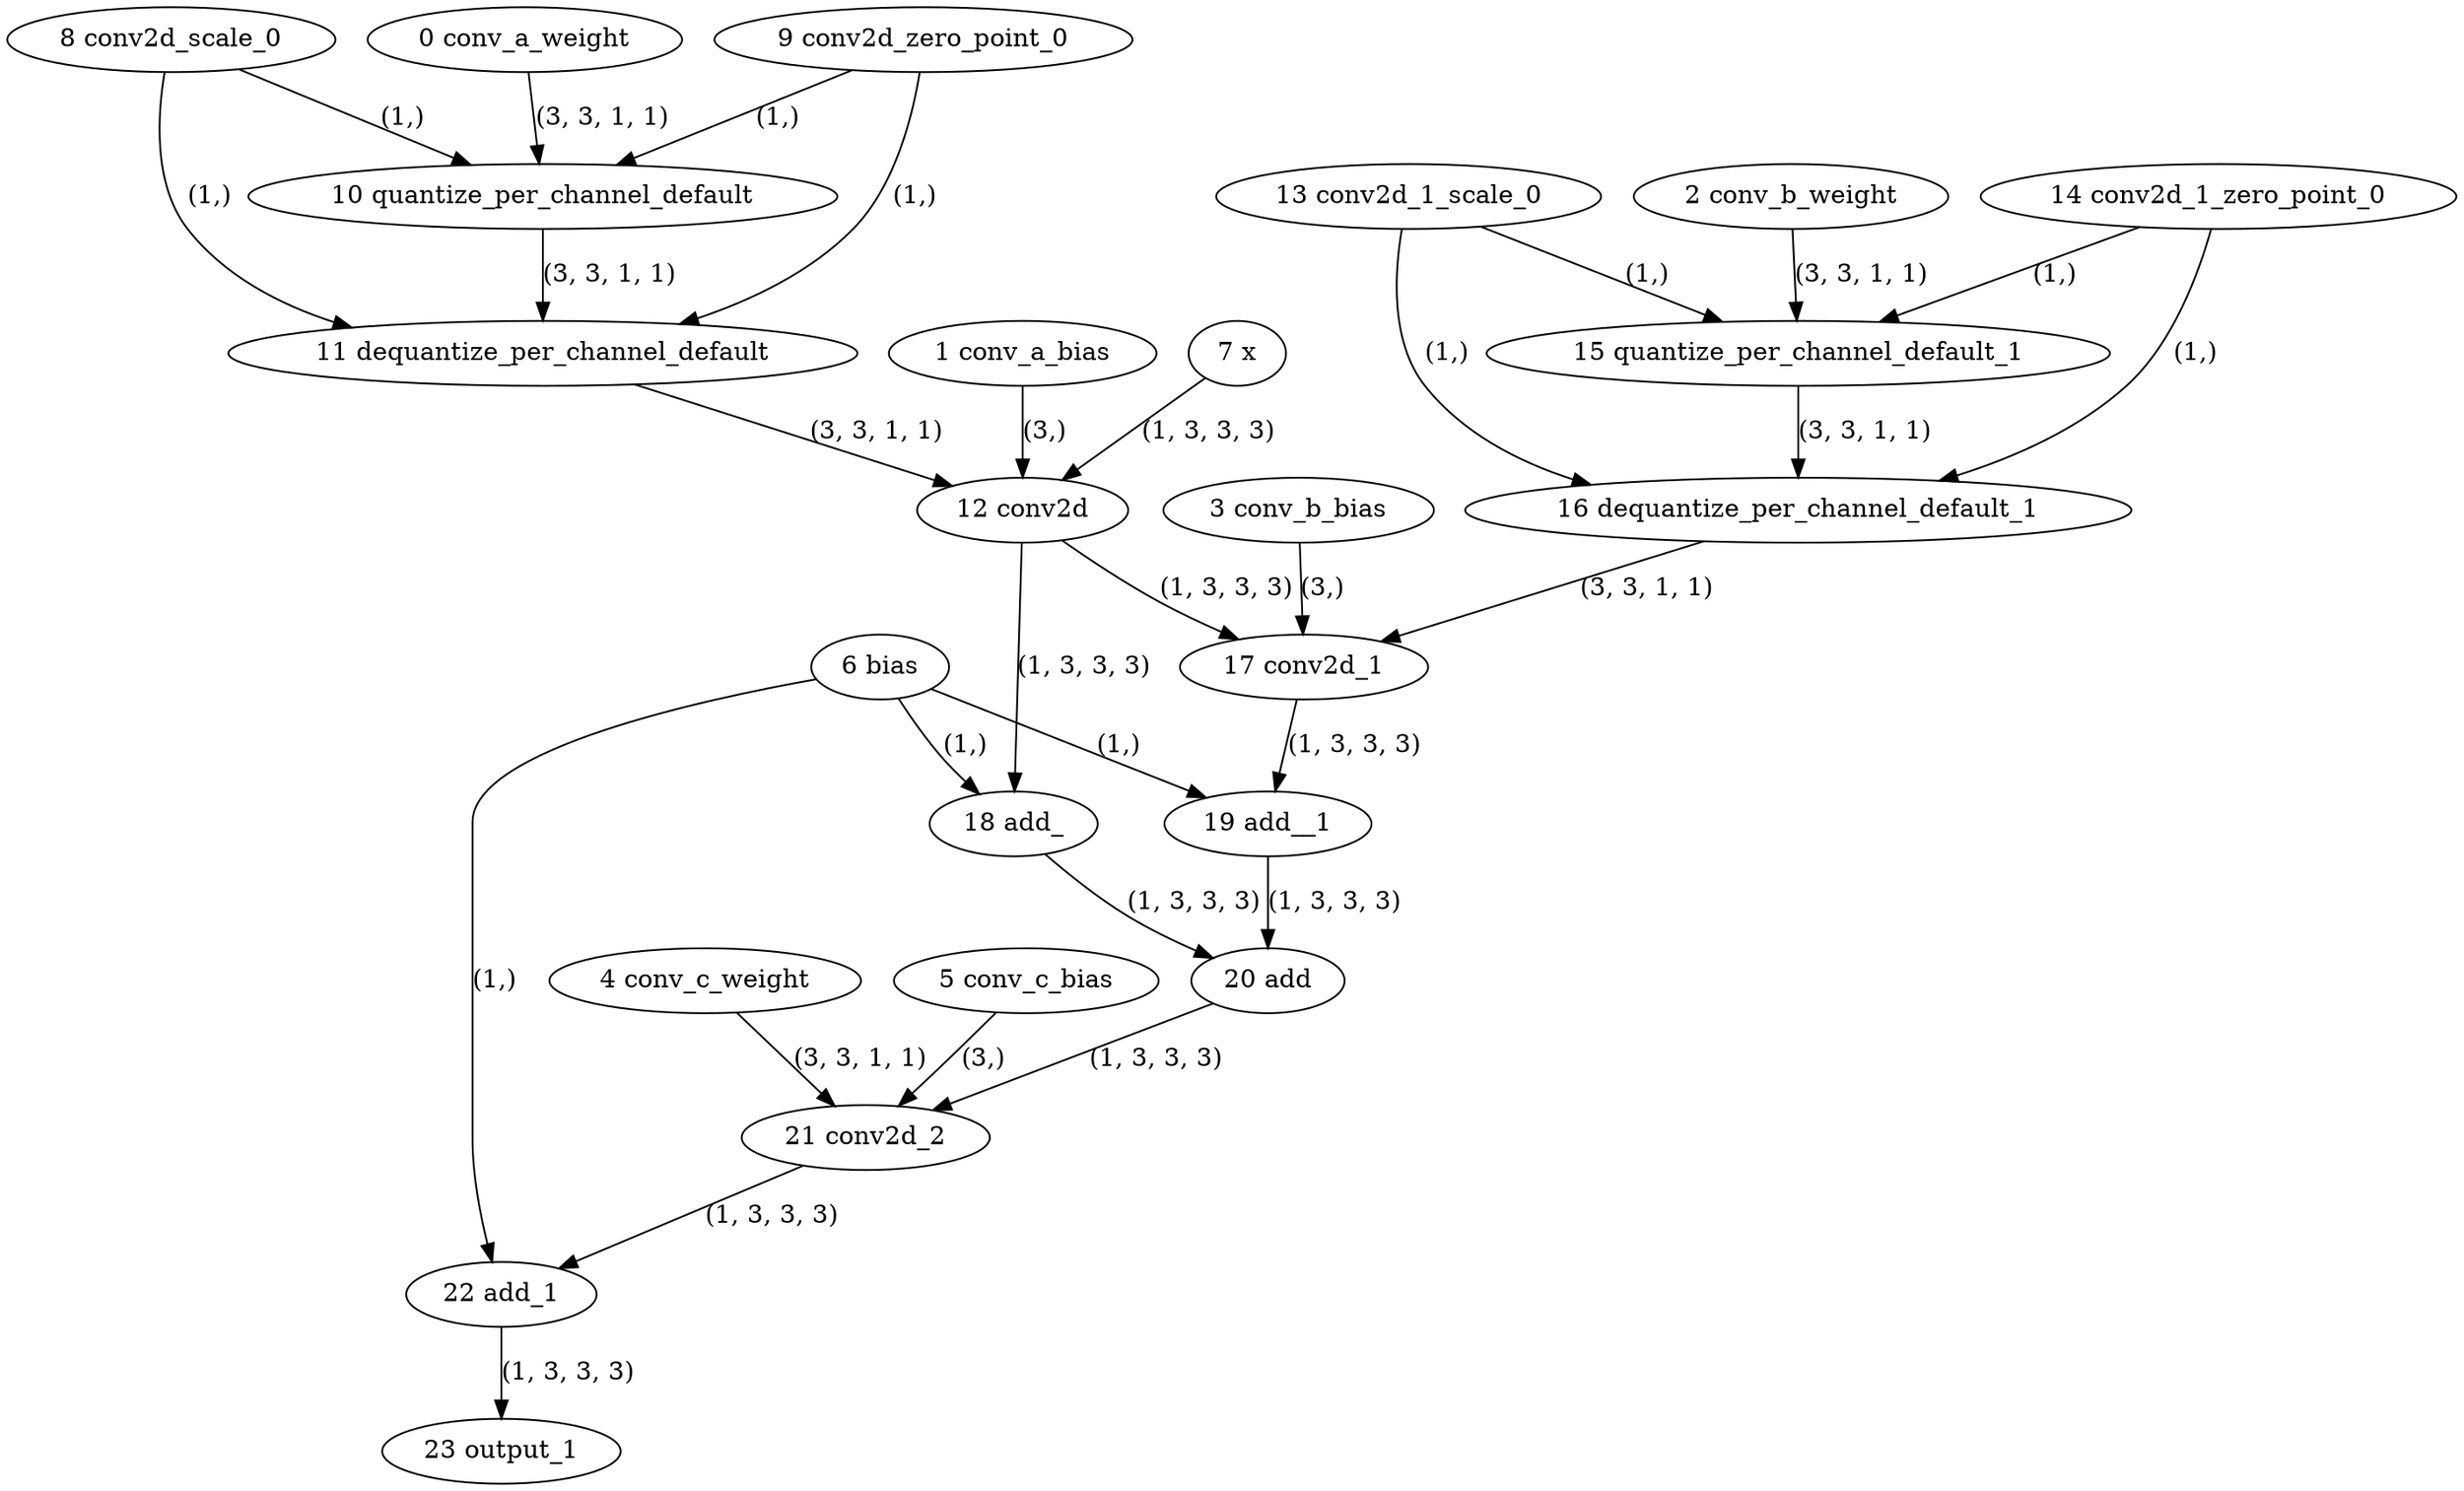 strict digraph  {
"0 conv_a_weight" [id=0, type=get_attr];
"1 conv_a_bias" [id=1, type=get_attr];
"2 conv_b_weight" [id=2, type=get_attr];
"3 conv_b_bias" [id=3, type=get_attr];
"4 conv_c_weight" [id=4, type=get_attr];
"5 conv_c_bias" [id=5, type=get_attr];
"6 bias" [id=6, type=get_attr];
"7 x" [id=7, type=input];
"8 conv2d_scale_0" [id=8, type=get_attr];
"9 conv2d_zero_point_0" [id=9, type=get_attr];
"10 quantize_per_channel_default" [id=10, type=quantize_per_channel];
"11 dequantize_per_channel_default" [id=11, type=dequantize_per_channel];
"12 conv2d" [id=12, type=conv2d];
"13 conv2d_1_scale_0" [id=13, type=get_attr];
"14 conv2d_1_zero_point_0" [id=14, type=get_attr];
"15 quantize_per_channel_default_1" [id=15, type=quantize_per_channel];
"16 dequantize_per_channel_default_1" [id=16, type=dequantize_per_channel];
"17 conv2d_1" [id=17, type=conv2d];
"18 add_" [id=18, type=add_];
"19 add__1" [id=19, type=add_];
"20 add" [id=20, type=add];
"21 conv2d_2" [id=21, type=conv2d];
"22 add_1" [id=22, type=add];
"23 output_1" [id=23, type=output];
"0 conv_a_weight" -> "10 quantize_per_channel_default"  [label="(3, 3, 1, 1)", style=solid];
"1 conv_a_bias" -> "12 conv2d"  [label="(3,)", style=solid];
"2 conv_b_weight" -> "15 quantize_per_channel_default_1"  [label="(3, 3, 1, 1)", style=solid];
"3 conv_b_bias" -> "17 conv2d_1"  [label="(3,)", style=solid];
"4 conv_c_weight" -> "21 conv2d_2"  [label="(3, 3, 1, 1)", style=solid];
"5 conv_c_bias" -> "21 conv2d_2"  [label="(3,)", style=solid];
"6 bias" -> "18 add_"  [label="(1,)", style=solid];
"6 bias" -> "19 add__1"  [label="(1,)", style=solid];
"6 bias" -> "22 add_1"  [label="(1,)", style=solid];
"7 x" -> "12 conv2d"  [label="(1, 3, 3, 3)", style=solid];
"8 conv2d_scale_0" -> "10 quantize_per_channel_default"  [label="(1,)", style=solid];
"8 conv2d_scale_0" -> "11 dequantize_per_channel_default"  [label="(1,)", style=solid];
"9 conv2d_zero_point_0" -> "10 quantize_per_channel_default"  [label="(1,)", style=solid];
"9 conv2d_zero_point_0" -> "11 dequantize_per_channel_default"  [label="(1,)", style=solid];
"10 quantize_per_channel_default" -> "11 dequantize_per_channel_default"  [label="(3, 3, 1, 1)", style=solid];
"11 dequantize_per_channel_default" -> "12 conv2d"  [label="(3, 3, 1, 1)", style=solid];
"12 conv2d" -> "17 conv2d_1"  [label="(1, 3, 3, 3)", style=solid];
"12 conv2d" -> "18 add_"  [label="(1, 3, 3, 3)", style=solid];
"13 conv2d_1_scale_0" -> "15 quantize_per_channel_default_1"  [label="(1,)", style=solid];
"13 conv2d_1_scale_0" -> "16 dequantize_per_channel_default_1"  [label="(1,)", style=solid];
"14 conv2d_1_zero_point_0" -> "15 quantize_per_channel_default_1"  [label="(1,)", style=solid];
"14 conv2d_1_zero_point_0" -> "16 dequantize_per_channel_default_1"  [label="(1,)", style=solid];
"15 quantize_per_channel_default_1" -> "16 dequantize_per_channel_default_1"  [label="(3, 3, 1, 1)", style=solid];
"16 dequantize_per_channel_default_1" -> "17 conv2d_1"  [label="(3, 3, 1, 1)", style=solid];
"17 conv2d_1" -> "19 add__1"  [label="(1, 3, 3, 3)", style=solid];
"18 add_" -> "20 add"  [label="(1, 3, 3, 3)", style=solid];
"19 add__1" -> "20 add"  [label="(1, 3, 3, 3)", style=solid];
"20 add" -> "21 conv2d_2"  [label="(1, 3, 3, 3)", style=solid];
"21 conv2d_2" -> "22 add_1"  [label="(1, 3, 3, 3)", style=solid];
"22 add_1" -> "23 output_1"  [label="(1, 3, 3, 3)", style=solid];
}
